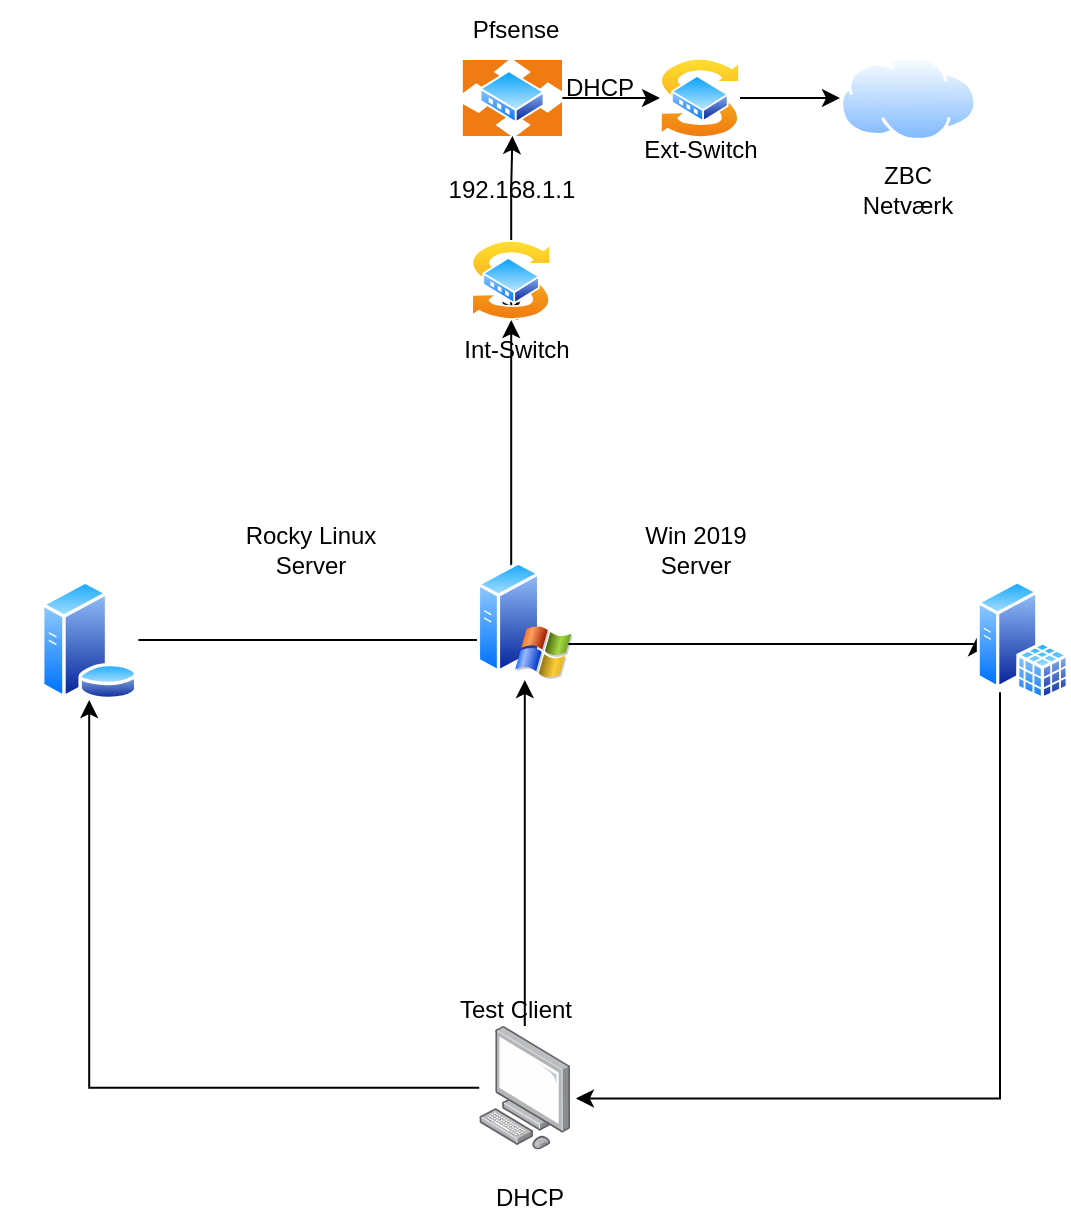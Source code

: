 <mxfile version="21.3.8" type="github">
  <diagram name="Side-1" id="OsO0MPHAk5arLiEzXHEm">
    <mxGraphModel dx="1216" dy="520" grid="1" gridSize="10" guides="1" tooltips="1" connect="1" arrows="1" fold="1" page="1" pageScale="1" pageWidth="827" pageHeight="1169" math="0" shadow="0">
      <root>
        <mxCell id="0" />
        <mxCell id="1" parent="0" />
        <mxCell id="reVkv1FL6ccnBDt89wNR-8" style="edgeStyle=orthogonalEdgeStyle;rounded=0;orthogonalLoop=1;jettySize=auto;html=1;entryX=0.5;entryY=1;entryDx=0;entryDy=0;" parent="1" source="reVkv1FL6ccnBDt89wNR-1" target="reVkv1FL6ccnBDt89wNR-2" edge="1">
          <mxGeometry relative="1" as="geometry" />
        </mxCell>
        <mxCell id="reVkv1FL6ccnBDt89wNR-9" style="edgeStyle=orthogonalEdgeStyle;rounded=0;orthogonalLoop=1;jettySize=auto;html=1;entryX=0.5;entryY=1;entryDx=0;entryDy=0;" parent="1" source="reVkv1FL6ccnBDt89wNR-1" target="reVkv1FL6ccnBDt89wNR-3" edge="1">
          <mxGeometry relative="1" as="geometry" />
        </mxCell>
        <mxCell id="reVkv1FL6ccnBDt89wNR-1" value="" style="image;points=[];aspect=fixed;html=1;align=center;shadow=0;dashed=0;image=img/lib/allied_telesis/computer_and_terminals/Personal_Computer.svg;" parent="1" vertex="1">
          <mxGeometry x="339.6" y="523" width="45.6" height="61.8" as="geometry" />
        </mxCell>
        <mxCell id="reVkv1FL6ccnBDt89wNR-17" style="edgeStyle=orthogonalEdgeStyle;rounded=0;orthogonalLoop=1;jettySize=auto;html=1;entryX=0.5;entryY=1;entryDx=0;entryDy=0;" parent="1" source="reVkv1FL6ccnBDt89wNR-2" target="reVkv1FL6ccnBDt89wNR-4" edge="1">
          <mxGeometry relative="1" as="geometry" />
        </mxCell>
        <mxCell id="reVkv1FL6ccnBDt89wNR-2" value="" style="image;aspect=fixed;perimeter=ellipsePerimeter;html=1;align=center;shadow=0;dashed=0;spacingTop=3;image=img/lib/active_directory/database_server.svg;" parent="1" vertex="1">
          <mxGeometry x="120" y="300" width="49.2" height="60" as="geometry" />
        </mxCell>
        <mxCell id="reVkv1FL6ccnBDt89wNR-10" style="edgeStyle=orthogonalEdgeStyle;rounded=0;orthogonalLoop=1;jettySize=auto;html=1;entryX=0.5;entryY=1;entryDx=0;entryDy=0;" parent="1" source="reVkv1FL6ccnBDt89wNR-29" target="reVkv1FL6ccnBDt89wNR-4" edge="1">
          <mxGeometry relative="1" as="geometry" />
        </mxCell>
        <mxCell id="sTwo0fonugl9qo6DhqGD-8" style="edgeStyle=orthogonalEdgeStyle;rounded=0;orthogonalLoop=1;jettySize=auto;html=1;exitX=1;exitY=0.75;exitDx=0;exitDy=0;entryX=0;entryY=0.5;entryDx=0;entryDy=0;" edge="1" parent="1">
          <mxGeometry relative="1" as="geometry">
            <mxPoint x="384.037" y="331.982" as="sourcePoint" />
            <mxPoint x="588.25" y="329" as="targetPoint" />
            <Array as="points">
              <mxPoint x="588" y="332" />
            </Array>
          </mxGeometry>
        </mxCell>
        <mxCell id="reVkv1FL6ccnBDt89wNR-3" value="" style="image;aspect=fixed;perimeter=ellipsePerimeter;html=1;align=center;shadow=0;dashed=0;spacingTop=3;image=img/lib/active_directory/windows_server_2.svg;" parent="1" vertex="1">
          <mxGeometry x="338.4" y="290" width="48" height="60" as="geometry" />
        </mxCell>
        <mxCell id="reVkv1FL6ccnBDt89wNR-18" style="edgeStyle=orthogonalEdgeStyle;rounded=0;orthogonalLoop=1;jettySize=auto;html=1;" parent="1" source="reVkv1FL6ccnBDt89wNR-4" target="reVkv1FL6ccnBDt89wNR-16" edge="1">
          <mxGeometry relative="1" as="geometry" />
        </mxCell>
        <mxCell id="reVkv1FL6ccnBDt89wNR-4" value="" style="image;aspect=fixed;perimeter=ellipsePerimeter;html=1;align=center;shadow=0;dashed=0;spacingTop=3;image=img/lib/active_directory/switch.svg;" parent="1" vertex="1">
          <mxGeometry x="335.6" y="130" width="40" height="40" as="geometry" />
        </mxCell>
        <mxCell id="reVkv1FL6ccnBDt89wNR-20" style="edgeStyle=orthogonalEdgeStyle;rounded=0;orthogonalLoop=1;jettySize=auto;html=1;entryX=0;entryY=0.5;entryDx=0;entryDy=0;" parent="1" source="reVkv1FL6ccnBDt89wNR-30" target="reVkv1FL6ccnBDt89wNR-19" edge="1">
          <mxGeometry relative="1" as="geometry" />
        </mxCell>
        <mxCell id="reVkv1FL6ccnBDt89wNR-16" value="" style="image;aspect=fixed;perimeter=ellipsePerimeter;html=1;align=center;shadow=0;dashed=0;spacingTop=3;image=img/lib/active_directory/router.svg;" parent="1" vertex="1">
          <mxGeometry x="331.2" y="40" width="50" height="38" as="geometry" />
        </mxCell>
        <mxCell id="reVkv1FL6ccnBDt89wNR-19" value="" style="image;aspect=fixed;perimeter=ellipsePerimeter;html=1;align=center;shadow=0;dashed=0;spacingTop=3;image=img/lib/active_directory/internet_cloud.svg;" parent="1" vertex="1">
          <mxGeometry x="520" y="37.5" width="68.25" height="43" as="geometry" />
        </mxCell>
        <mxCell id="reVkv1FL6ccnBDt89wNR-21" value="" style="shape=image;html=1;verticalAlign=top;verticalLabelPosition=bottom;labelBackgroundColor=#ffffff;imageAspect=0;aspect=fixed;image=https://cdn0.iconfinder.com/data/icons/iconsweets2/40/penguin_linux_tux.png" parent="1" vertex="1">
          <mxGeometry x="100" y="210" width="40" height="40" as="geometry" />
        </mxCell>
        <mxCell id="reVkv1FL6ccnBDt89wNR-23" value="ZBC Netværk" style="text;html=1;strokeColor=none;fillColor=none;align=center;verticalAlign=middle;whiteSpace=wrap;rounded=0;" parent="1" vertex="1">
          <mxGeometry x="524" y="90" width="60" height="30" as="geometry" />
        </mxCell>
        <mxCell id="reVkv1FL6ccnBDt89wNR-25" value="Test Client" style="text;html=1;strokeColor=none;fillColor=none;align=center;verticalAlign=middle;whiteSpace=wrap;rounded=0;" parent="1" vertex="1">
          <mxGeometry x="328.4" y="500" width="60" height="30" as="geometry" />
        </mxCell>
        <mxCell id="reVkv1FL6ccnBDt89wNR-26" value="Win 2019 Server&lt;br&gt;" style="text;html=1;strokeColor=none;fillColor=none;align=center;verticalAlign=middle;whiteSpace=wrap;rounded=0;" parent="1" vertex="1">
          <mxGeometry x="418" y="270" width="60" height="30" as="geometry" />
        </mxCell>
        <mxCell id="reVkv1FL6ccnBDt89wNR-27" value="Rocky Linux Server" style="text;html=1;strokeColor=none;fillColor=none;align=center;verticalAlign=middle;whiteSpace=wrap;rounded=0;" parent="1" vertex="1">
          <mxGeometry x="210" y="270" width="90.8" height="30" as="geometry" />
        </mxCell>
        <mxCell id="reVkv1FL6ccnBDt89wNR-31" value="" style="edgeStyle=orthogonalEdgeStyle;rounded=0;orthogonalLoop=1;jettySize=auto;html=1;entryX=0;entryY=0.5;entryDx=0;entryDy=0;" parent="1" source="reVkv1FL6ccnBDt89wNR-16" target="reVkv1FL6ccnBDt89wNR-30" edge="1">
          <mxGeometry relative="1" as="geometry">
            <mxPoint x="381" y="59" as="sourcePoint" />
            <mxPoint x="520" y="59" as="targetPoint" />
          </mxGeometry>
        </mxCell>
        <mxCell id="reVkv1FL6ccnBDt89wNR-30" value="" style="image;aspect=fixed;perimeter=ellipsePerimeter;html=1;align=center;shadow=0;dashed=0;spacingTop=3;image=img/lib/active_directory/switch.svg;" parent="1" vertex="1">
          <mxGeometry x="430" y="39" width="40" height="40" as="geometry" />
        </mxCell>
        <mxCell id="reVkv1FL6ccnBDt89wNR-29" value="Int-Switch" style="text;html=1;strokeColor=none;fillColor=none;align=center;verticalAlign=middle;whiteSpace=wrap;rounded=0;" parent="1" vertex="1">
          <mxGeometry x="313" y="170" width="90.8" height="30" as="geometry" />
        </mxCell>
        <mxCell id="reVkv1FL6ccnBDt89wNR-34" value="Ext-Switch" style="text;html=1;strokeColor=none;fillColor=none;align=center;verticalAlign=middle;whiteSpace=wrap;rounded=0;" parent="1" vertex="1">
          <mxGeometry x="404.6" y="70" width="90.8" height="30" as="geometry" />
        </mxCell>
        <mxCell id="reVkv1FL6ccnBDt89wNR-35" value="Pfsense" style="text;html=1;strokeColor=none;fillColor=none;align=center;verticalAlign=middle;whiteSpace=wrap;rounded=0;" parent="1" vertex="1">
          <mxGeometry x="328.4" y="10" width="60" height="30" as="geometry" />
        </mxCell>
        <mxCell id="Ll_PNYcY4uXLcm_41nou-3" value="192.168.1.1" style="text;html=1;strokeColor=none;fillColor=none;align=center;verticalAlign=middle;whiteSpace=wrap;rounded=0;" parent="1" vertex="1">
          <mxGeometry x="326.2" y="90" width="60" height="30" as="geometry" />
        </mxCell>
        <mxCell id="Ll_PNYcY4uXLcm_41nou-4" value="DHCP" style="text;html=1;strokeColor=none;fillColor=none;align=center;verticalAlign=middle;whiteSpace=wrap;rounded=0;" parent="1" vertex="1">
          <mxGeometry x="370" y="39" width="60" height="30" as="geometry" />
        </mxCell>
        <mxCell id="Ll_PNYcY4uXLcm_41nou-6" value="DHCP" style="text;html=1;strokeColor=none;fillColor=none;align=center;verticalAlign=middle;whiteSpace=wrap;rounded=0;" parent="1" vertex="1">
          <mxGeometry x="345.2" y="600" width="40" height="18.2" as="geometry" />
        </mxCell>
        <mxCell id="sTwo0fonugl9qo6DhqGD-10" style="edgeStyle=orthogonalEdgeStyle;rounded=0;orthogonalLoop=1;jettySize=auto;html=1;entryX=1.06;entryY=0.586;entryDx=0;entryDy=0;entryPerimeter=0;" edge="1" parent="1" source="sTwo0fonugl9qo6DhqGD-1" target="reVkv1FL6ccnBDt89wNR-1">
          <mxGeometry relative="1" as="geometry">
            <Array as="points">
              <mxPoint x="600" y="559" />
            </Array>
          </mxGeometry>
        </mxCell>
        <mxCell id="sTwo0fonugl9qo6DhqGD-1" value="" style="image;aspect=fixed;perimeter=ellipsePerimeter;html=1;align=center;shadow=0;dashed=0;spacingTop=3;image=img/lib/active_directory/sql_server.svg;" vertex="1" parent="1">
          <mxGeometry x="588.25" y="300" width="46.2" height="60" as="geometry" />
        </mxCell>
      </root>
    </mxGraphModel>
  </diagram>
</mxfile>
